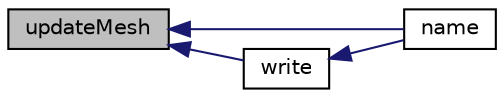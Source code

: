digraph "updateMesh"
{
  bgcolor="transparent";
  edge [fontname="Helvetica",fontsize="10",labelfontname="Helvetica",labelfontsize="10"];
  node [fontname="Helvetica",fontsize="10",shape=record];
  rankdir="LR";
  Node1 [label="updateMesh",height=0.2,width=0.4,color="black", fillcolor="grey75", style="filled", fontcolor="black"];
  Node1 -> Node2 [dir="back",color="midnightblue",fontsize="10",style="solid",fontname="Helvetica"];
  Node2 [label="name",height=0.2,width=0.4,color="black",URL="$a02925.html#af34301b2a007a0daccad2eec475d6a90",tooltip="Return name of the set of field averages. "];
  Node1 -> Node3 [dir="back",color="midnightblue",fontsize="10",style="solid",fontname="Helvetica"];
  Node3 [label="write",height=0.2,width=0.4,color="black",URL="$a02925.html#aac759501cf6c7895a70eecbef0226ae1",tooltip="Calculate the field average data and write. "];
  Node3 -> Node2 [dir="back",color="midnightblue",fontsize="10",style="solid",fontname="Helvetica"];
}
